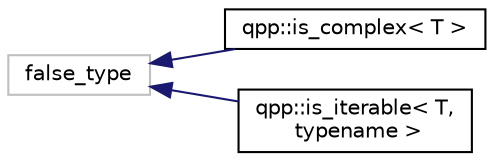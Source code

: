 digraph "Graphical Class Hierarchy"
{
  edge [fontname="Helvetica",fontsize="10",labelfontname="Helvetica",labelfontsize="10"];
  node [fontname="Helvetica",fontsize="10",shape=record];
  rankdir="LR";
  Node82 [label="false_type",height=0.2,width=0.4,color="grey75", fillcolor="white", style="filled"];
  Node82 -> Node0 [dir="back",color="midnightblue",fontsize="10",style="solid",fontname="Helvetica"];
  Node0 [label="qpp::is_complex\< T \>",height=0.2,width=0.4,color="black", fillcolor="white", style="filled",URL="$structqpp_1_1is__complex.html",tooltip="Checks whether the type is a complex type. "];
  Node82 -> Node84 [dir="back",color="midnightblue",fontsize="10",style="solid",fontname="Helvetica"];
  Node84 [label="qpp::is_iterable\< T,\l typename \>",height=0.2,width=0.4,color="black", fillcolor="white", style="filled",URL="$structqpp_1_1is__iterable.html",tooltip="Checks whether T is compatible with an STL-like iterable container. "];
}
